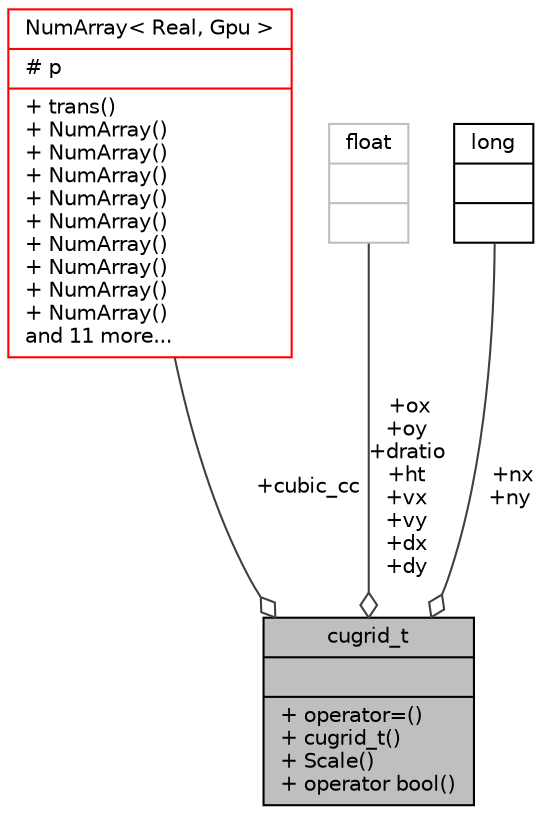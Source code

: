 digraph "cugrid_t"
{
 // INTERACTIVE_SVG=YES
  bgcolor="transparent";
  edge [fontname="Helvetica",fontsize="10",labelfontname="Helvetica",labelfontsize="10"];
  node [fontname="Helvetica",fontsize="10",shape=record];
  Node2 [label="{cugrid_t\n||+ operator=()\l+ cugrid_t()\l+ Scale()\l+ operator bool()\l}",height=0.2,width=0.4,color="black", fillcolor="grey75", style="filled", fontcolor="black"];
  Node3 -> Node2 [color="grey25",fontsize="10",style="solid",label=" +cubic_cc" ,arrowhead="odiamond",fontname="Helvetica"];
  Node3 [label="{NumArray\< Real, Gpu \>\n|# p\l|+ trans()\l+ NumArray()\l+ NumArray()\l+ NumArray()\l+ NumArray()\l+ NumArray()\l+ NumArray()\l+ NumArray()\l+ NumArray()\l+ NumArray()\land 11 more...\l}",height=0.2,width=0.4,color="red",URL="$class_num_array.html"];
  Node6 -> Node2 [color="grey25",fontsize="10",style="solid",label=" +ox\n+oy\n+dratio\n+ht\n+vx\n+vy\n+dx\n+dy" ,arrowhead="odiamond",fontname="Helvetica"];
  Node6 [label="{float\n||}",height=0.2,width=0.4,color="grey75"];
  Node10 -> Node2 [color="grey25",fontsize="10",style="solid",label=" +nx\n+ny" ,arrowhead="odiamond",fontname="Helvetica"];
  Node10 [label="{long\n||}",height=0.2,width=0.4,color="black",URL="$classlong.html"];
}

